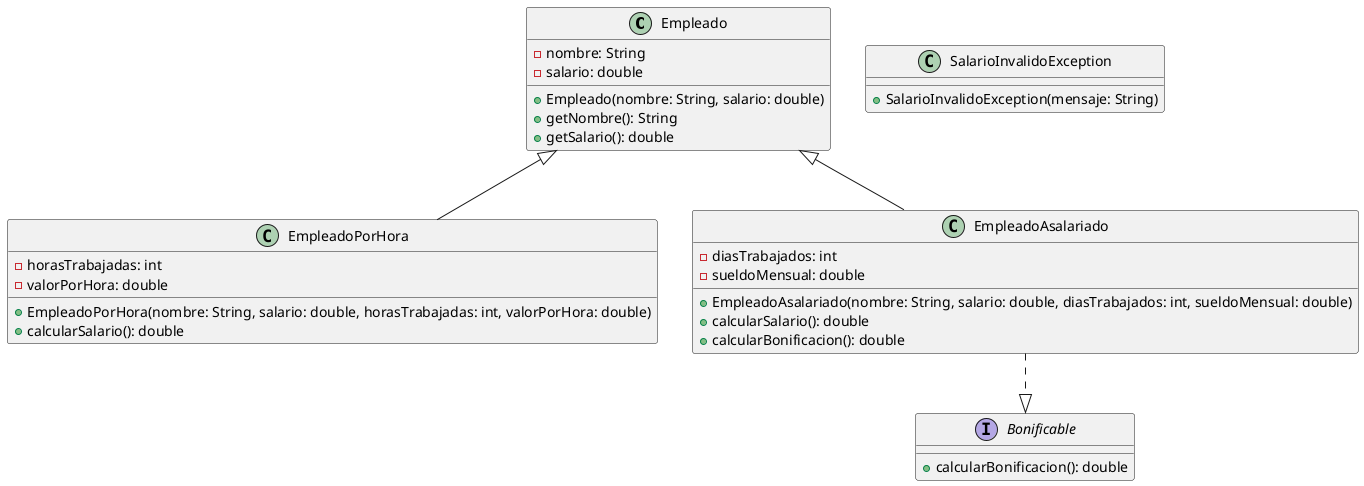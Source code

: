 @startuml user

class Empleado {
  - nombre: String
  - salario: double
  + Empleado(nombre: String, salario: double)
  + getNombre(): String
  + getSalario(): double
}

class EmpleadoPorHora {
  - horasTrabajadas: int
  - valorPorHora: double
  + EmpleadoPorHora(nombre: String, salario: double, horasTrabajadas: int, valorPorHora: double)
  + calcularSalario(): double
}

class EmpleadoAsalariado {
  - diasTrabajados: int
  - sueldoMensual: double
  + EmpleadoAsalariado(nombre: String, salario: double, diasTrabajados: int, sueldoMensual: double)
  + calcularSalario(): double
  + calcularBonificacion(): double
}

interface Bonificable {
  + calcularBonificacion(): double
}

class SalarioInvalidoException {
  + SalarioInvalidoException(mensaje: String)
}

Empleado <|-- EmpleadoPorHora
Empleado <|-- EmpleadoAsalariado
EmpleadoAsalariado ..|> Bonificable

@enduml
